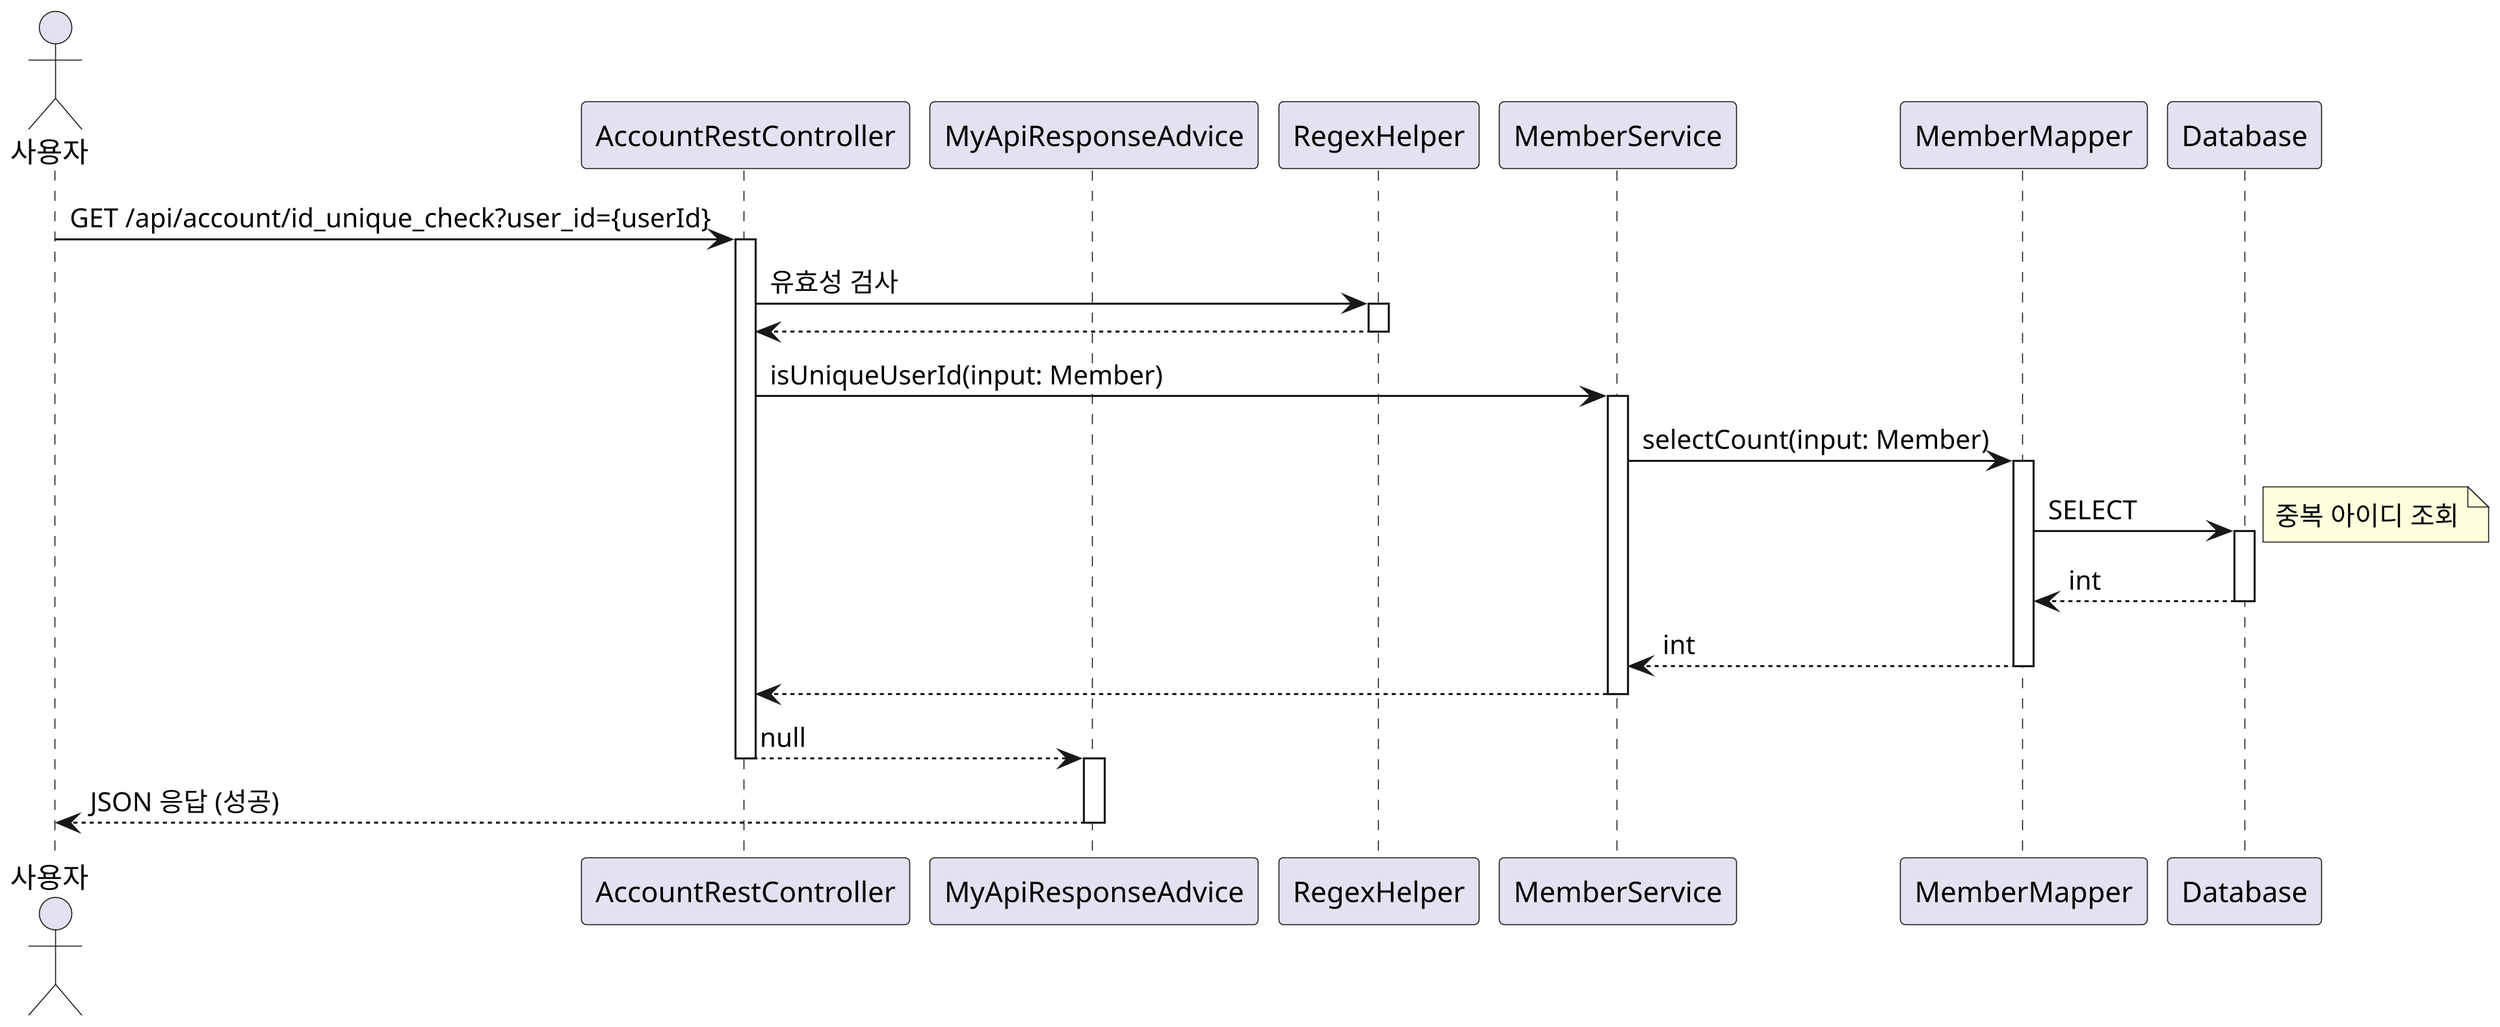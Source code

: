 @startuml
skinparam dpi 300

actor Actor as "사용자"
participant AccountRestController
participant MyApiResponseAdvice
' participant MyRestExceptionHandler
participant RegexHelper
participant MemberService
participant MemberMapper
participant Database

Actor -> AccountRestController: GET /api/account/id_unique_check?user_id={userId}
activate AccountRestController
' note right: @SessionCheckHelper(enable = false)

AccountRestController -> RegexHelper: 유효성 검사
activate RegexHelper
RegexHelper --> AccountRestController
deactivate RegexHelper

AccountRestController -> MemberService: isUniqueUserId(input: Member)
activate MemberService
MemberService -> MemberMapper: selectCount(input: Member)
activate MemberMapper
MemberMapper -> Database: SELECT
activate Database
note right: 중복 아이디 조회
Database --> MemberMapper: int
deactivate Database
MemberMapper --> MemberService: int
deactivate MemberMapper
MemberService --> AccountRestController
deactivate MemberService

AccountRestController --> MyApiResponseAdvice: null
deactivate AccountRestController
activate MyApiResponseAdvice
MyApiResponseAdvice --> Actor: JSON 응답 (성공)
deactivate MyApiResponseAdvice

@enduml
